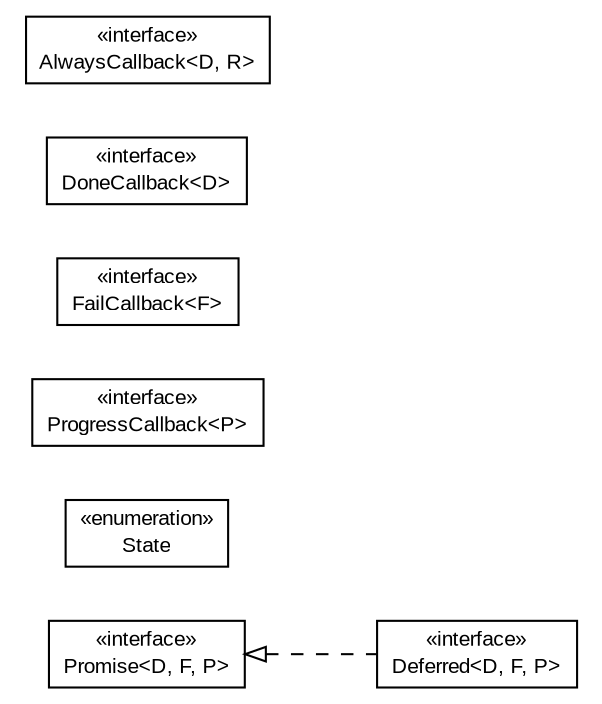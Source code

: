 #!/usr/local/bin/dot
#
# Class diagram 
# Generated by UMLGraph version R5_6-24-gf6e263 (http://www.umlgraph.org/)
#

digraph G {
	edge [fontname="arial",fontsize=10,labelfontname="arial",labelfontsize=10];
	node [fontname="arial",fontsize=10,shape=plaintext];
	nodesep=0.25;
	ranksep=0.5;
	rankdir=LR;
	// org.turbogwt.core.future.shared.Promise<D, F, P>
	c47 [label=<<table title="org.turbogwt.core.future.shared.Promise" border="0" cellborder="1" cellspacing="0" cellpadding="2" port="p" href="./Promise.html">
		<tr><td><table border="0" cellspacing="0" cellpadding="1">
<tr><td align="center" balign="center"> &#171;interface&#187; </td></tr>
<tr><td align="center" balign="center"> Promise&lt;D, F, P&gt; </td></tr>
		</table></td></tr>
		</table>>, URL="./Promise.html", fontname="arial", fontcolor="black", fontsize=10.0];
	// org.turbogwt.core.future.shared.Promise.State
	c48 [label=<<table title="org.turbogwt.core.future.shared.Promise.State" border="0" cellborder="1" cellspacing="0" cellpadding="2" port="p" href="./Promise.State.html">
		<tr><td><table border="0" cellspacing="0" cellpadding="1">
<tr><td align="center" balign="center"> &#171;enumeration&#187; </td></tr>
<tr><td align="center" balign="center"> State </td></tr>
		</table></td></tr>
		</table>>, URL="./Promise.State.html", fontname="arial", fontcolor="black", fontsize=10.0];
	// org.turbogwt.core.future.shared.ProgressCallback<P>
	c49 [label=<<table title="org.turbogwt.core.future.shared.ProgressCallback" border="0" cellborder="1" cellspacing="0" cellpadding="2" port="p" href="./ProgressCallback.html">
		<tr><td><table border="0" cellspacing="0" cellpadding="1">
<tr><td align="center" balign="center"> &#171;interface&#187; </td></tr>
<tr><td align="center" balign="center"> ProgressCallback&lt;P&gt; </td></tr>
		</table></td></tr>
		</table>>, URL="./ProgressCallback.html", fontname="arial", fontcolor="black", fontsize=10.0];
	// org.turbogwt.core.future.shared.FailCallback<F>
	c50 [label=<<table title="org.turbogwt.core.future.shared.FailCallback" border="0" cellborder="1" cellspacing="0" cellpadding="2" port="p" href="./FailCallback.html">
		<tr><td><table border="0" cellspacing="0" cellpadding="1">
<tr><td align="center" balign="center"> &#171;interface&#187; </td></tr>
<tr><td align="center" balign="center"> FailCallback&lt;F&gt; </td></tr>
		</table></td></tr>
		</table>>, URL="./FailCallback.html", fontname="arial", fontcolor="black", fontsize=10.0];
	// org.turbogwt.core.future.shared.DoneCallback<D>
	c51 [label=<<table title="org.turbogwt.core.future.shared.DoneCallback" border="0" cellborder="1" cellspacing="0" cellpadding="2" port="p" href="./DoneCallback.html">
		<tr><td><table border="0" cellspacing="0" cellpadding="1">
<tr><td align="center" balign="center"> &#171;interface&#187; </td></tr>
<tr><td align="center" balign="center"> DoneCallback&lt;D&gt; </td></tr>
		</table></td></tr>
		</table>>, URL="./DoneCallback.html", fontname="arial", fontcolor="black", fontsize=10.0];
	// org.turbogwt.core.future.shared.Deferred<D, F, P>
	c52 [label=<<table title="org.turbogwt.core.future.shared.Deferred" border="0" cellborder="1" cellspacing="0" cellpadding="2" port="p" href="./Deferred.html">
		<tr><td><table border="0" cellspacing="0" cellpadding="1">
<tr><td align="center" balign="center"> &#171;interface&#187; </td></tr>
<tr><td align="center" balign="center"> Deferred&lt;D, F, P&gt; </td></tr>
		</table></td></tr>
		</table>>, URL="./Deferred.html", fontname="arial", fontcolor="black", fontsize=10.0];
	// org.turbogwt.core.future.shared.AlwaysCallback<D, R>
	c53 [label=<<table title="org.turbogwt.core.future.shared.AlwaysCallback" border="0" cellborder="1" cellspacing="0" cellpadding="2" port="p" href="./AlwaysCallback.html">
		<tr><td><table border="0" cellspacing="0" cellpadding="1">
<tr><td align="center" balign="center"> &#171;interface&#187; </td></tr>
<tr><td align="center" balign="center"> AlwaysCallback&lt;D, R&gt; </td></tr>
		</table></td></tr>
		</table>>, URL="./AlwaysCallback.html", fontname="arial", fontcolor="black", fontsize=10.0];
	//org.turbogwt.core.future.shared.Deferred<D, F, P> implements org.turbogwt.core.future.shared.Promise<D, F, P>
	c47:p -> c52:p [dir=back,arrowtail=empty,style=dashed];
}

